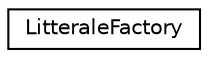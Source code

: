 digraph "Graphical Class Hierarchy"
{
  edge [fontname="Helvetica",fontsize="10",labelfontname="Helvetica",labelfontsize="10"];
  node [fontname="Helvetica",fontsize="10",shape=record];
  rankdir="LR";
  Node1 [label="LitteraleFactory",height=0.2,width=0.4,color="black", fillcolor="white", style="filled",URL="$class_litterale_factory.html"];
}

